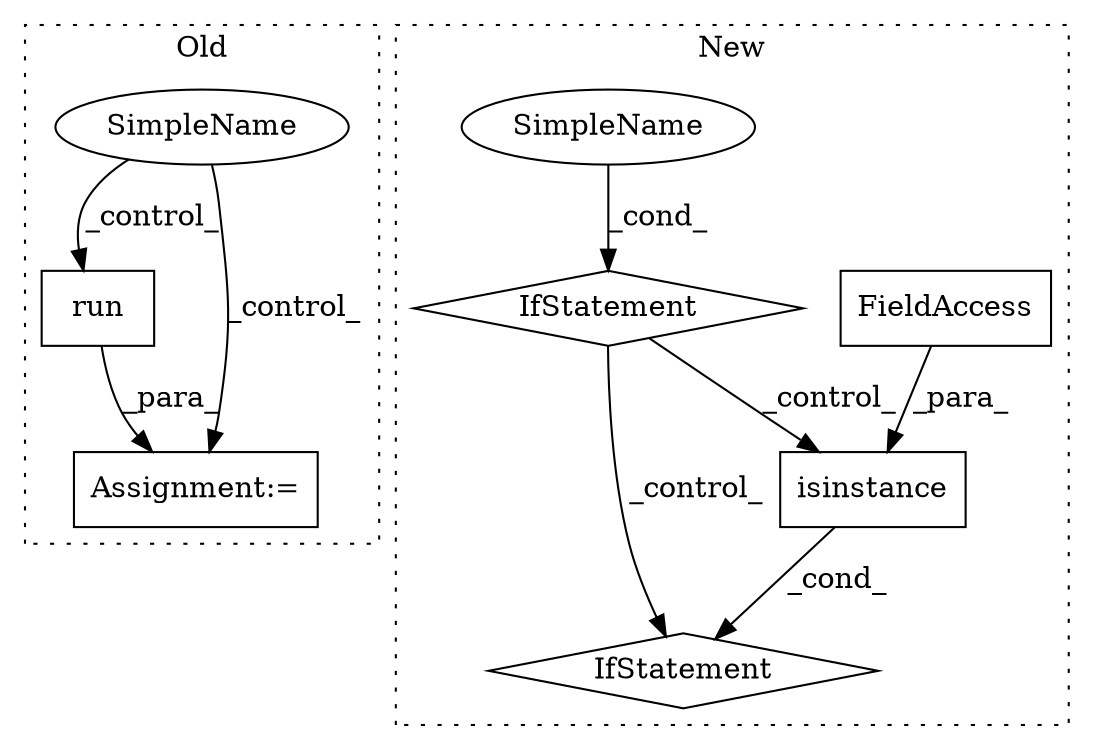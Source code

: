 digraph G {
subgraph cluster0 {
1 [label="run" a="32" s="6024,6031" l="4,1" shape="box"];
4 [label="Assignment:=" a="7" s="6018" l="1" shape="box"];
7 [label="SimpleName" a="42" s="" l="" shape="ellipse"];
label = "Old";
style="dotted";
}
subgraph cluster1 {
2 [label="isinstance" a="32" s="5147,5179" l="11,1" shape="box"];
3 [label="IfStatement" a="25" s="5180" l="3" shape="diamond"];
5 [label="FieldAccess" a="22" s="5162" l="17" shape="box"];
6 [label="IfStatement" a="25" s="5259" l="29" shape="diamond"];
8 [label="SimpleName" a="42" s="5283" l="5" shape="ellipse"];
label = "New";
style="dotted";
}
1 -> 4 [label="_para_"];
2 -> 3 [label="_cond_"];
5 -> 2 [label="_para_"];
6 -> 2 [label="_control_"];
6 -> 3 [label="_control_"];
7 -> 4 [label="_control_"];
7 -> 1 [label="_control_"];
8 -> 6 [label="_cond_"];
}